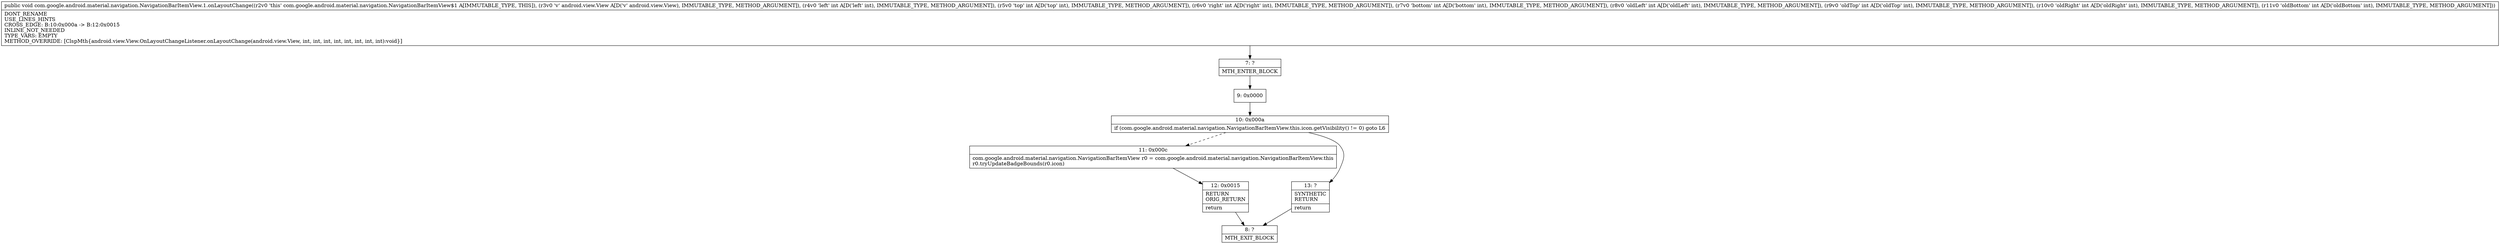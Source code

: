 digraph "CFG forcom.google.android.material.navigation.NavigationBarItemView.1.onLayoutChange(Landroid\/view\/View;IIIIIIII)V" {
Node_7 [shape=record,label="{7\:\ ?|MTH_ENTER_BLOCK\l}"];
Node_9 [shape=record,label="{9\:\ 0x0000}"];
Node_10 [shape=record,label="{10\:\ 0x000a|if (com.google.android.material.navigation.NavigationBarItemView.this.icon.getVisibility() != 0) goto L6\l}"];
Node_11 [shape=record,label="{11\:\ 0x000c|com.google.android.material.navigation.NavigationBarItemView r0 = com.google.android.material.navigation.NavigationBarItemView.this\lr0.tryUpdateBadgeBounds(r0.icon)\l}"];
Node_12 [shape=record,label="{12\:\ 0x0015|RETURN\lORIG_RETURN\l|return\l}"];
Node_8 [shape=record,label="{8\:\ ?|MTH_EXIT_BLOCK\l}"];
Node_13 [shape=record,label="{13\:\ ?|SYNTHETIC\lRETURN\l|return\l}"];
MethodNode[shape=record,label="{public void com.google.android.material.navigation.NavigationBarItemView.1.onLayoutChange((r2v0 'this' com.google.android.material.navigation.NavigationBarItemView$1 A[IMMUTABLE_TYPE, THIS]), (r3v0 'v' android.view.View A[D('v' android.view.View), IMMUTABLE_TYPE, METHOD_ARGUMENT]), (r4v0 'left' int A[D('left' int), IMMUTABLE_TYPE, METHOD_ARGUMENT]), (r5v0 'top' int A[D('top' int), IMMUTABLE_TYPE, METHOD_ARGUMENT]), (r6v0 'right' int A[D('right' int), IMMUTABLE_TYPE, METHOD_ARGUMENT]), (r7v0 'bottom' int A[D('bottom' int), IMMUTABLE_TYPE, METHOD_ARGUMENT]), (r8v0 'oldLeft' int A[D('oldLeft' int), IMMUTABLE_TYPE, METHOD_ARGUMENT]), (r9v0 'oldTop' int A[D('oldTop' int), IMMUTABLE_TYPE, METHOD_ARGUMENT]), (r10v0 'oldRight' int A[D('oldRight' int), IMMUTABLE_TYPE, METHOD_ARGUMENT]), (r11v0 'oldBottom' int A[D('oldBottom' int), IMMUTABLE_TYPE, METHOD_ARGUMENT]))  | DONT_RENAME\lUSE_LINES_HINTS\lCROSS_EDGE: B:10:0x000a \-\> B:12:0x0015\lINLINE_NOT_NEEDED\lTYPE_VARS: EMPTY\lMETHOD_OVERRIDE: [ClspMth\{android.view.View.OnLayoutChangeListener.onLayoutChange(android.view.View, int, int, int, int, int, int, int, int):void\}]\l}"];
MethodNode -> Node_7;Node_7 -> Node_9;
Node_9 -> Node_10;
Node_10 -> Node_11[style=dashed];
Node_10 -> Node_13;
Node_11 -> Node_12;
Node_12 -> Node_8;
Node_13 -> Node_8;
}

